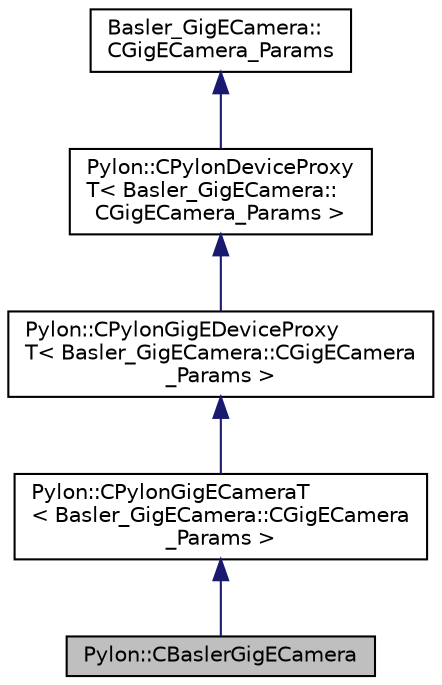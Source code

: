 digraph "Pylon::CBaslerGigECamera"
{
  edge [fontname="Helvetica",fontsize="10",labelfontname="Helvetica",labelfontsize="10"];
  node [fontname="Helvetica",fontsize="10",shape=record];
  Node1 [label="Pylon::CBaslerGigECamera",height=0.2,width=0.4,color="black", fillcolor="grey75", style="filled", fontcolor="black"];
  Node2 -> Node1 [dir="back",color="midnightblue",fontsize="10",style="solid",fontname="Helvetica"];
  Node2 [label="Pylon::CPylonGigECameraT\l\< Basler_GigECamera::CGigECamera\l_Params \>",height=0.2,width=0.4,color="black", fillcolor="white", style="filled",URL="$class_pylon_1_1_c_pylon_gig_e_camera_t.html"];
  Node3 -> Node2 [dir="back",color="midnightblue",fontsize="10",style="solid",fontname="Helvetica"];
  Node3 [label="Pylon::CPylonGigEDeviceProxy\lT\< Basler_GigECamera::CGigECamera\l_Params \>",height=0.2,width=0.4,color="black", fillcolor="white", style="filled",URL="$class_pylon_1_1_c_pylon_gig_e_device_proxy_t.html"];
  Node4 -> Node3 [dir="back",color="midnightblue",fontsize="10",style="solid",fontname="Helvetica"];
  Node4 [label="Pylon::CPylonDeviceProxy\lT\< Basler_GigECamera::\lCGigECamera_Params \>",height=0.2,width=0.4,color="black", fillcolor="white", style="filled",URL="$class_pylon_1_1_c_pylon_device_proxy_t.html"];
  Node5 -> Node4 [dir="back",color="midnightblue",fontsize="10",style="solid",fontname="Helvetica"];
  Node5 [label="Basler_GigECamera::\lCGigECamera_Params",height=0.2,width=0.4,color="black", fillcolor="white", style="filled",URL="$class_basler___gig_e_camera_1_1_c_gig_e_camera___params.html",tooltip="Basler generic GigEVision camera interface. "];
}
